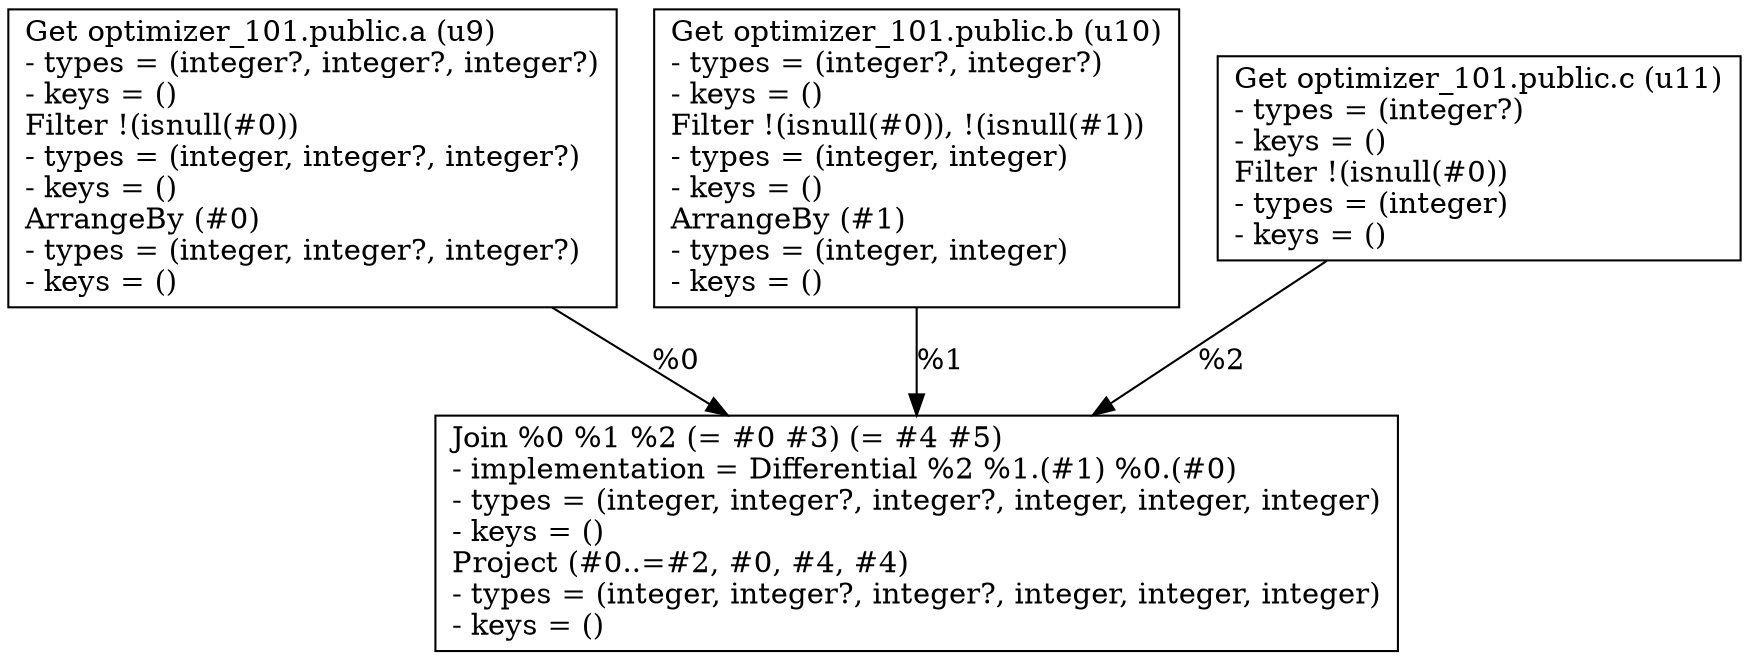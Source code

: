 digraph G {
    node0 [shape = record, label="Get optimizer_101.public.a (u9)\l- types = (integer?, integer?, integer?)\l- keys = ()\lFilter !(isnull(#0))\l- types = (integer, integer?, integer?)\l- keys = ()\lArrangeBy (#0)\l- types = (integer, integer?, integer?)\l- keys = ()\l"]
    node1 [shape = record, label="Get optimizer_101.public.b (u10)\l- types = (integer?, integer?)\l- keys = ()\lFilter !(isnull(#0)), !(isnull(#1))\l- types = (integer, integer)\l- keys = ()\lArrangeBy (#1)\l- types = (integer, integer)\l- keys = ()\l"]
    node2 [shape = record, label="Get optimizer_101.public.c (u11)\l- types = (integer?)\l- keys = ()\lFilter !(isnull(#0))\l- types = (integer)\l- keys = ()\l"]
    node3 [shape = record, label="Join %0 %1 %2 (= #0 #3) (= #4 #5)\l- implementation = Differential %2 %1.(#1) %0.(#0)\l- types = (integer, integer?, integer?, integer, integer, integer)\l- keys = ()\lProject (#0..=#2, #0, #4, #4)\l- types = (integer, integer?, integer?, integer, integer, integer)\l- keys = ()\l"]
    node0 -> node3 [label = "%0\l"]
    node2 -> node3 [label = "%2\l"]
    node1 -> node3 [label = "%1\l"]
}

